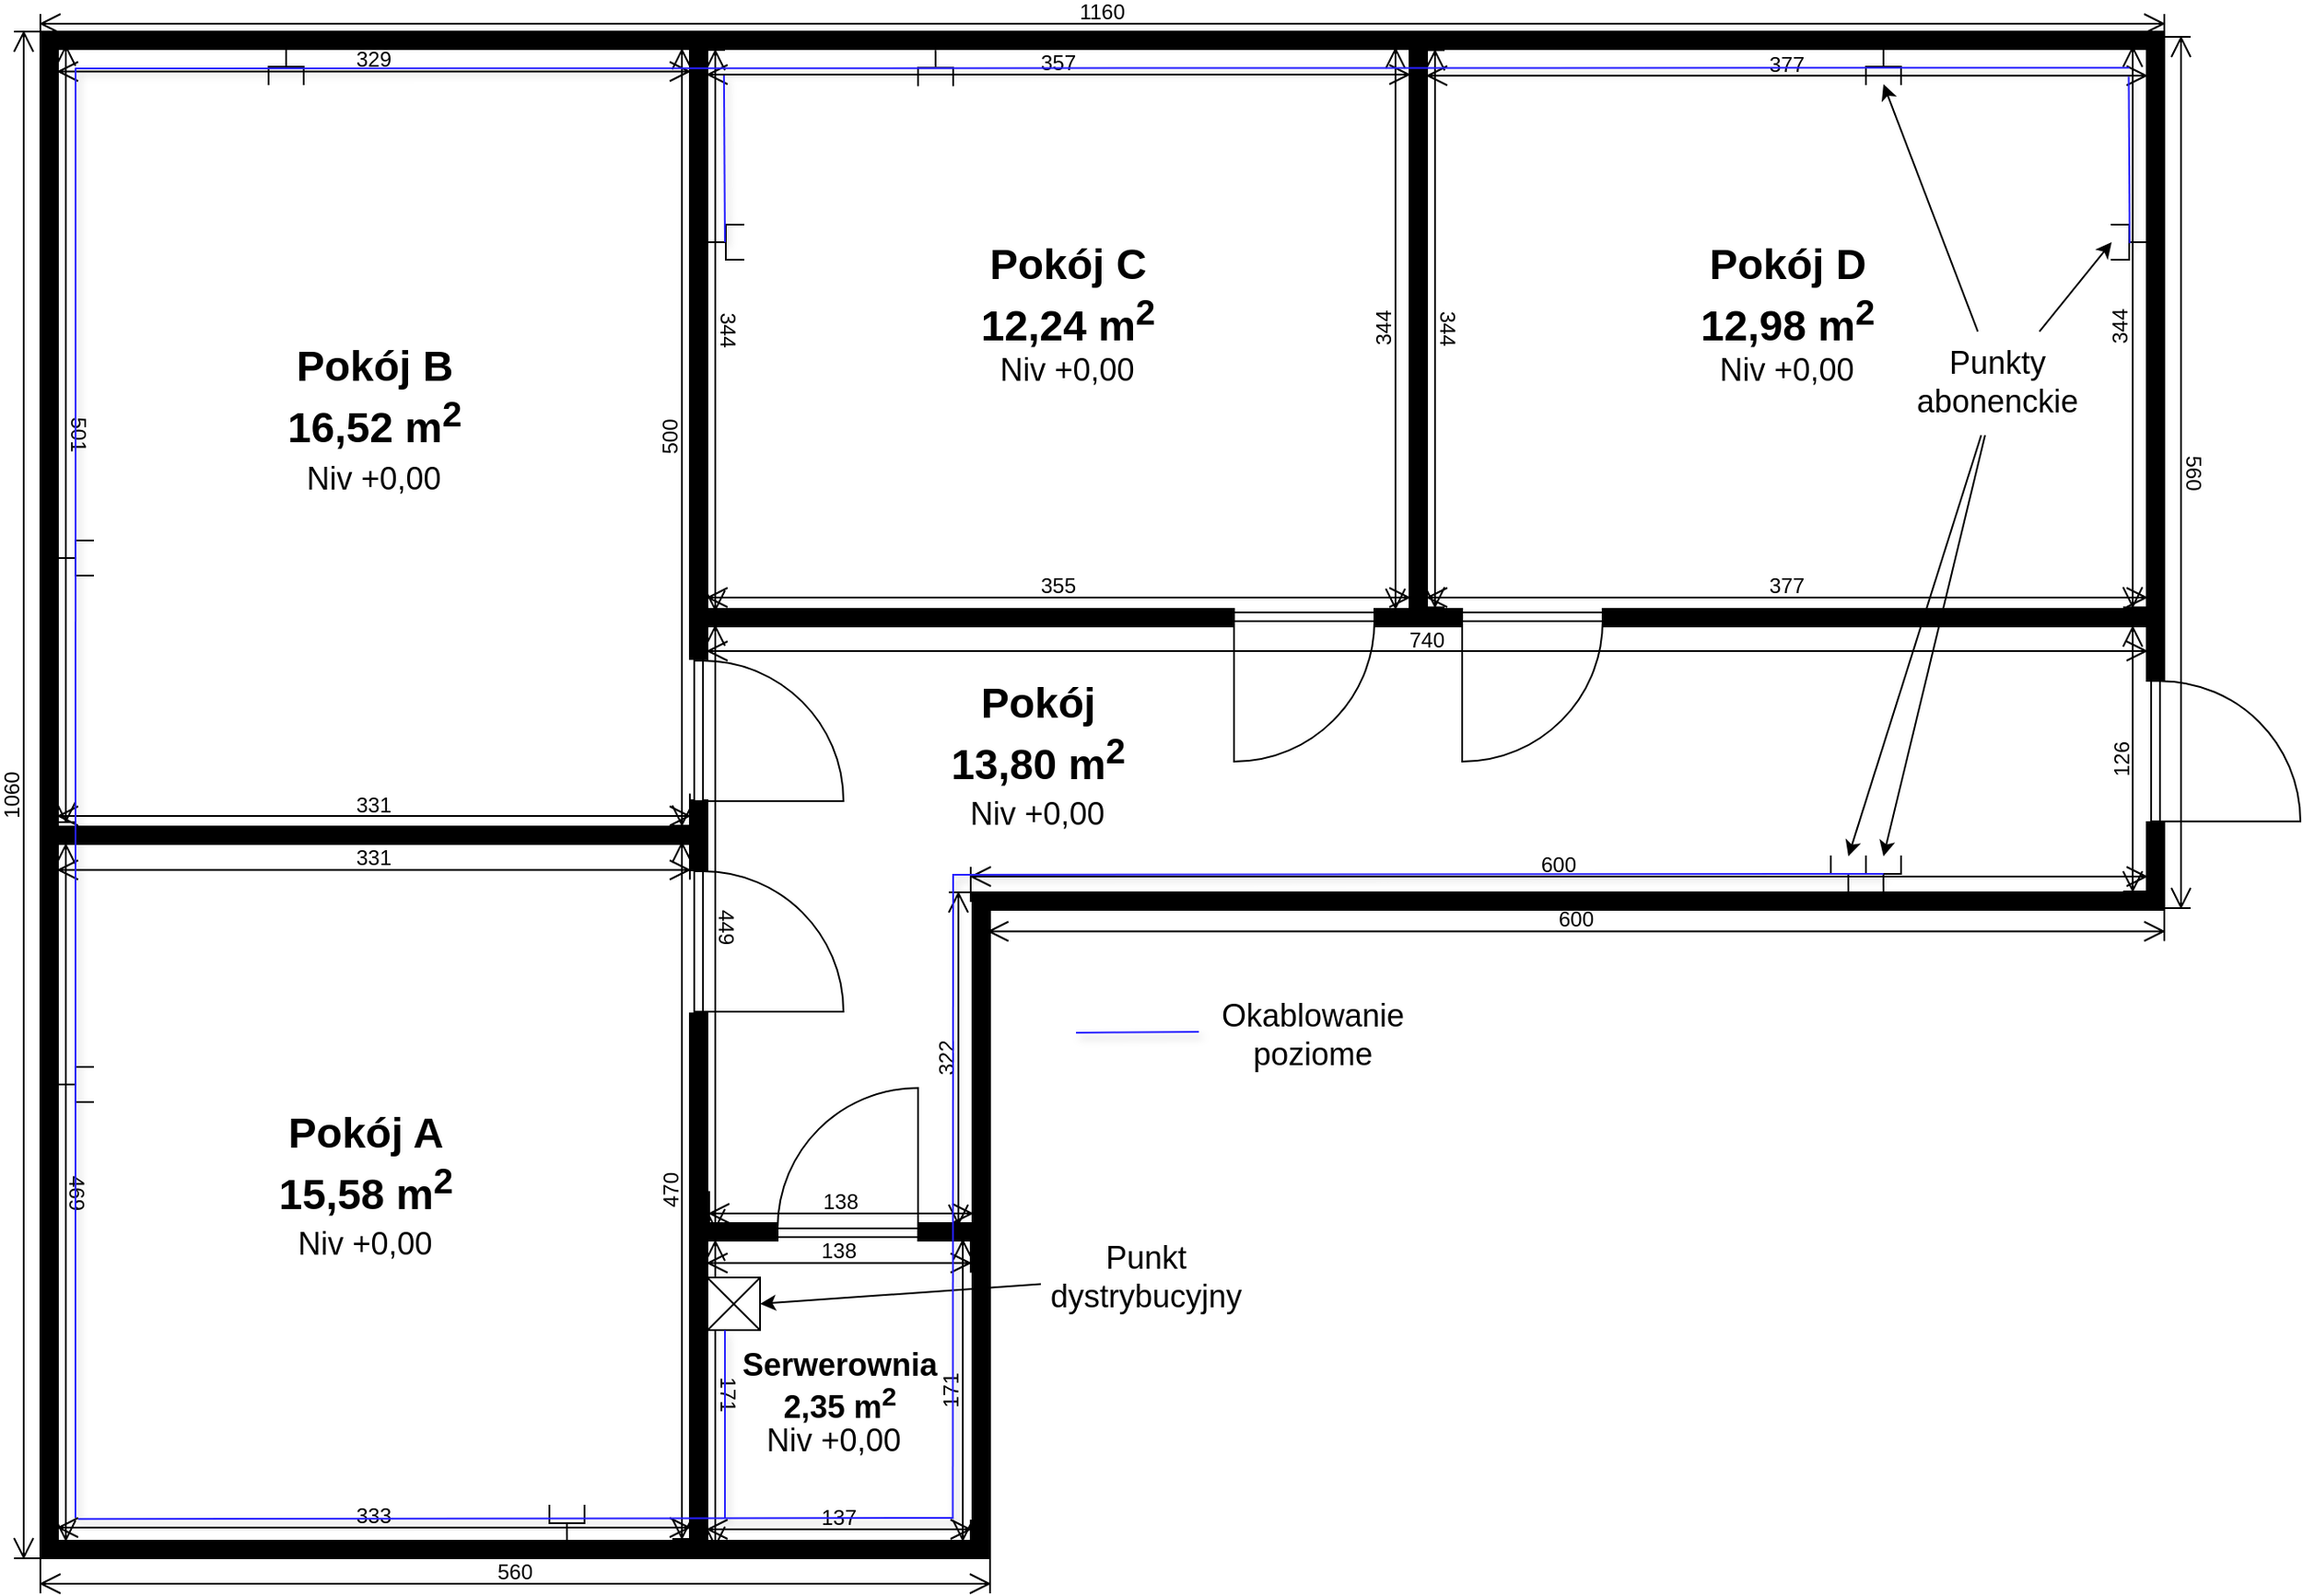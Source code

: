 <mxfile version="26.0.8">
  <diagram name="Page-1" id="38b20595-45e3-9b7f-d5ca-b57f44c5b66d">
    <mxGraphModel dx="4309" dy="1000" grid="1" gridSize="10" guides="1" tooltips="1" connect="1" arrows="1" fold="1" page="1" pageScale="1" pageWidth="1100" pageHeight="850" background="none" math="0" shadow="0">
      <root>
        <mxCell id="0" />
        <mxCell id="1" parent="0" />
        <mxCell id="48ef80bc37b76060-338" value="" style="verticalLabelPosition=bottom;html=1;verticalAlign=top;align=center;strokeWidth=1;shape=mxgraph.floorplan.wall;fillColor=#000000;direction=south;rounded=0;shadow=0;comic=0;fontFamily=Verdana;fontSize=12;" parent="1" vertex="1">
          <mxGeometry x="-1100" y="30" width="10" height="870" as="geometry" />
        </mxCell>
        <mxCell id="JFIgvIJluQDPdhaBH7MP-2" value="" style="verticalLabelPosition=bottom;html=1;verticalAlign=top;align=center;strokeWidth=1;shape=mxgraph.floorplan.wall;fillColor=#000000;direction=south;rounded=0;shadow=0;comic=0;fontFamily=Verdana;fontSize=12;" parent="1" vertex="1">
          <mxGeometry x="-730" y="468" width="10" height="40" as="geometry" />
        </mxCell>
        <mxCell id="JFIgvIJluQDPdhaBH7MP-4" value="" style="verticalLabelPosition=bottom;html=1;verticalAlign=top;align=center;strokeWidth=1;shape=mxgraph.floorplan.wall;fillColor=#000000;rounded=0;shadow=0;comic=0;fontFamily=Verdana;fontSize=12;" parent="1" vertex="1">
          <mxGeometry x="-1100" y="30" width="1210" height="10" as="geometry" />
        </mxCell>
        <mxCell id="JFIgvIJluQDPdhaBH7MP-6" value="" style="verticalLabelPosition=bottom;html=1;verticalAlign=top;align=center;strokeWidth=1;shape=mxgraph.floorplan.wall;fillColor=#000000;direction=south;rounded=0;shadow=0;comic=0;fontFamily=Verdana;fontSize=12;" parent="1" vertex="1">
          <mxGeometry x="-320" y="36.75" width="10" height="323.25" as="geometry" />
        </mxCell>
        <mxCell id="JFIgvIJluQDPdhaBH7MP-7" value="" style="verticalLabelPosition=bottom;html=1;verticalAlign=top;align=center;strokeWidth=1;shape=mxgraph.floorplan.wall;fillColor=#000000;direction=south;rounded=0;shadow=0;comic=0;fontFamily=Verdana;fontSize=12;" parent="1" vertex="1">
          <mxGeometry x="100" y="34.5" width="10" height="365.5" as="geometry" />
        </mxCell>
        <mxCell id="JFIgvIJluQDPdhaBH7MP-8" value="" style="verticalLabelPosition=bottom;html=1;verticalAlign=top;align=center;strokeWidth=1;shape=mxgraph.floorplan.wall;fillColor=#000000;rounded=0;shadow=0;comic=0;fontFamily=Verdana;fontSize=12;" parent="1" vertex="1">
          <mxGeometry x="-720" y="359" width="300" height="10" as="geometry" />
        </mxCell>
        <mxCell id="JFIgvIJluQDPdhaBH7MP-9" value="" style="verticalLabelPosition=bottom;html=1;verticalAlign=top;align=center;strokeWidth=1;shape=mxgraph.floorplan.wall;fillColor=#000000;rounded=0;shadow=0;comic=0;fontFamily=Verdana;fontSize=12;" parent="1" vertex="1">
          <mxGeometry x="-340" y="359" width="50" height="10" as="geometry" />
        </mxCell>
        <mxCell id="JFIgvIJluQDPdhaBH7MP-10" value="" style="verticalLabelPosition=bottom;html=1;verticalAlign=top;align=center;strokeWidth=1;shape=mxgraph.floorplan.wall;fillColor=#000000;rounded=0;shadow=0;comic=0;fontFamily=Verdana;fontSize=12;" parent="1" vertex="1">
          <mxGeometry x="-210" y="359" width="310" height="10" as="geometry" />
        </mxCell>
        <mxCell id="JFIgvIJluQDPdhaBH7MP-11" value="" style="verticalLabelPosition=bottom;html=1;verticalAlign=top;align=center;strokeWidth=1;shape=mxgraph.floorplan.wall;fillColor=#000000;rounded=0;shadow=0;comic=0;fontFamily=Verdana;fontSize=12;" parent="1" vertex="1">
          <mxGeometry x="-1100" y="483" width="370" height="10" as="geometry" />
        </mxCell>
        <mxCell id="JFIgvIJluQDPdhaBH7MP-12" value="" style="verticalLabelPosition=bottom;html=1;verticalAlign=top;align=center;strokeWidth=1;shape=mxgraph.floorplan.wall;fillColor=#000000;direction=south;rounded=0;shadow=0;comic=0;fontFamily=Verdana;fontSize=12;" parent="1" vertex="1">
          <mxGeometry x="-730" y="30" width="10" height="357.57" as="geometry" />
        </mxCell>
        <mxCell id="JFIgvIJluQDPdhaBH7MP-13" value="" style="verticalLabelPosition=bottom;html=1;verticalAlign=top;align=center;strokeWidth=1;shape=mxgraph.floorplan.wall;fillColor=#000000;direction=south;rounded=0;shadow=0;comic=0;fontFamily=Verdana;fontSize=12;" parent="1" vertex="1">
          <mxGeometry x="-730" y="589.5" width="10" height="310.5" as="geometry" />
        </mxCell>
        <mxCell id="JFIgvIJluQDPdhaBH7MP-14" value="" style="verticalLabelPosition=bottom;html=1;verticalAlign=top;align=center;strokeWidth=1;shape=mxgraph.floorplan.wall;fillColor=#000000;rounded=0;shadow=0;comic=0;fontFamily=Verdana;fontSize=12;" parent="1" vertex="1">
          <mxGeometry x="-1095" y="890" width="530" height="10" as="geometry" />
        </mxCell>
        <mxCell id="JFIgvIJluQDPdhaBH7MP-15" value="" style="verticalLabelPosition=bottom;html=1;verticalAlign=top;align=center;strokeWidth=1;shape=mxgraph.floorplan.wall;fillColor=#000000;direction=south;rounded=0;shadow=0;comic=0;fontFamily=Verdana;fontSize=12;" parent="1" vertex="1">
          <mxGeometry x="100" y="480.5" width="10" height="40" as="geometry" />
        </mxCell>
        <mxCell id="JFIgvIJluQDPdhaBH7MP-16" value="" style="verticalLabelPosition=bottom;html=1;verticalAlign=top;align=center;strokeWidth=1;shape=mxgraph.floorplan.wall;fillColor=#000000;rounded=0;shadow=0;comic=0;fontFamily=Verdana;fontSize=12;" parent="1" vertex="1">
          <mxGeometry x="-560" y="520.5" width="670" height="10" as="geometry" />
        </mxCell>
        <mxCell id="JFIgvIJluQDPdhaBH7MP-17" value="" style="verticalLabelPosition=bottom;html=1;verticalAlign=top;align=center;strokeWidth=1;shape=mxgraph.floorplan.wall;fillColor=#000000;direction=south;rounded=0;shadow=0;comic=0;fontFamily=Verdana;fontSize=12;" parent="1" vertex="1">
          <mxGeometry x="-569" y="520.5" width="10" height="379.5" as="geometry" />
        </mxCell>
        <mxCell id="JFIgvIJluQDPdhaBH7MP-18" value="" style="verticalLabelPosition=bottom;html=1;verticalAlign=top;align=center;shape=mxgraph.floorplan.doorLeft;aspect=fixed;" parent="1" vertex="1">
          <mxGeometry x="-420" y="361" width="80" height="85" as="geometry" />
        </mxCell>
        <mxCell id="JFIgvIJluQDPdhaBH7MP-19" value="" style="verticalLabelPosition=bottom;html=1;verticalAlign=top;align=center;shape=mxgraph.floorplan.doorLeft;aspect=fixed;rotation=-90;" parent="1" vertex="1">
          <mxGeometry x="105" y="397.57" width="80" height="85" as="geometry" />
        </mxCell>
        <mxCell id="JFIgvIJluQDPdhaBH7MP-20" value="" style="verticalLabelPosition=bottom;html=1;verticalAlign=top;align=center;shape=mxgraph.floorplan.doorLeft;aspect=fixed;" parent="1" vertex="1">
          <mxGeometry x="-290" y="361" width="80" height="85" as="geometry" />
        </mxCell>
        <mxCell id="JFIgvIJluQDPdhaBH7MP-21" value="" style="verticalLabelPosition=bottom;html=1;verticalAlign=top;align=center;shape=mxgraph.floorplan.doorLeft;aspect=fixed;rotation=-90;" parent="1" vertex="1">
          <mxGeometry x="-725" y="386" width="80" height="85" as="geometry" />
        </mxCell>
        <mxCell id="JFIgvIJluQDPdhaBH7MP-22" value="" style="verticalLabelPosition=bottom;html=1;verticalAlign=top;align=center;shape=mxgraph.floorplan.doorLeft;aspect=fixed;rotation=-90;" parent="1" vertex="1">
          <mxGeometry x="-725" y="506" width="80" height="85" as="geometry" />
        </mxCell>
        <mxCell id="JFIgvIJluQDPdhaBH7MP-23" value="" style="verticalLabelPosition=bottom;html=1;verticalAlign=top;align=center;shape=mxgraph.floorplan.wall;fillColor=strokeColor;" parent="1" vertex="1">
          <mxGeometry x="-725" y="709" width="45" height="10" as="geometry" />
        </mxCell>
        <mxCell id="JFIgvIJluQDPdhaBH7MP-24" value="" style="verticalLabelPosition=bottom;html=1;verticalAlign=top;align=center;shape=mxgraph.floorplan.wall;fillColor=strokeColor;" parent="1" vertex="1">
          <mxGeometry x="-600" y="709" width="40" height="10" as="geometry" />
        </mxCell>
        <mxCell id="JFIgvIJluQDPdhaBH7MP-25" value="" style="verticalLabelPosition=bottom;html=1;verticalAlign=top;align=center;shape=mxgraph.floorplan.doorLeft;aspect=fixed;rotation=-180;" parent="1" vertex="1">
          <mxGeometry x="-680" y="632" width="80" height="85" as="geometry" />
        </mxCell>
        <mxCell id="JFIgvIJluQDPdhaBH7MP-28" value="500" style="shape=dimension;direction=south;whiteSpace=wrap;html=1;align=center;points=[];verticalAlign=top;labelBackgroundColor=none;horizontal=0;spacingTop=-15;" parent="1" vertex="1">
          <mxGeometry x="-740" y="40" width="10" height="442.5" as="geometry" />
        </mxCell>
        <mxCell id="JFIgvIJluQDPdhaBH7MP-29" value="470" style="shape=dimension;direction=south;whiteSpace=wrap;html=1;align=center;points=[];verticalAlign=top;labelBackgroundColor=none;horizontal=0;spacingTop=-15;" parent="1" vertex="1">
          <mxGeometry x="-740" y="492" width="10" height="397" as="geometry" />
        </mxCell>
        <mxCell id="JFIgvIJluQDPdhaBH7MP-33" value="171" style="shape=dimension;direction=north;whiteSpace=wrap;html=1;align=center;points=[];verticalAlign=bottom;labelBackgroundColor=none;horizontal=0;spacingBottom=3;" parent="1" vertex="1">
          <mxGeometry x="-594" y="718.5" width="25" height="171.5" as="geometry" />
        </mxCell>
        <mxCell id="JFIgvIJluQDPdhaBH7MP-36" value="344" style="shape=dimension;direction=south;whiteSpace=wrap;html=1;align=center;points=[];verticalAlign=top;labelBackgroundColor=none;horizontal=0;spacingTop=-15;" parent="1" vertex="1">
          <mxGeometry x="86.5" y="38.62" width="23.5" height="319.5" as="geometry" />
        </mxCell>
        <mxCell id="JFIgvIJluQDPdhaBH7MP-38" value="126" style="shape=dimension;direction=south;whiteSpace=wrap;html=1;align=center;points=[];verticalAlign=top;labelBackgroundColor=none;horizontal=0;spacingTop=-15;" parent="1" vertex="1">
          <mxGeometry x="86.5" y="369" width="13.5" height="151" as="geometry" />
        </mxCell>
        <mxCell id="JFIgvIJluQDPdhaBH7MP-39" value="322" style="shape=dimension;direction=south;whiteSpace=wrap;html=1;align=center;points=[];verticalAlign=top;labelBackgroundColor=none;horizontal=0;spacingTop=-15;" parent="1" vertex="1">
          <mxGeometry x="-582.5" y="520.5" width="22.5" height="189.5" as="geometry" />
        </mxCell>
        <mxCell id="JFIgvIJluQDPdhaBH7MP-40" value="501" style="shape=dimension;direction=south;whiteSpace=wrap;html=1;align=center;points=[];verticalAlign=top;labelBackgroundColor=none;horizontal=0;spacingTop=-15;rotation=-180;" parent="1" vertex="1">
          <mxGeometry x="-1090" y="38" width="10" height="442.5" as="geometry" />
        </mxCell>
        <mxCell id="JFIgvIJluQDPdhaBH7MP-41" value="469" style="shape=dimension;direction=south;whiteSpace=wrap;html=1;align=center;points=[];verticalAlign=top;labelBackgroundColor=none;horizontal=0;spacingTop=-15;rotation=-180;" parent="1" vertex="1">
          <mxGeometry x="-1090" y="493" width="10" height="397" as="geometry" />
        </mxCell>
        <mxCell id="JFIgvIJluQDPdhaBH7MP-42" value="344" style="shape=dimension;direction=south;whiteSpace=wrap;html=1;align=center;points=[];verticalAlign=top;labelBackgroundColor=none;horizontal=0;spacingTop=-15;" parent="1" vertex="1">
          <mxGeometry x="-333.5" y="39.5" width="23.5" height="319.5" as="geometry" />
        </mxCell>
        <mxCell id="JFIgvIJluQDPdhaBH7MP-44" value="344" style="shape=dimension;direction=south;whiteSpace=wrap;html=1;align=center;points=[];verticalAlign=top;labelBackgroundColor=none;horizontal=0;spacingTop=-15;rotation=180;" parent="1" vertex="1">
          <mxGeometry x="-720" y="40.5" width="10" height="319.5" as="geometry" />
        </mxCell>
        <mxCell id="JFIgvIJluQDPdhaBH7MP-45" value="171" style="shape=dimension;direction=south;whiteSpace=wrap;html=1;align=center;points=[];verticalAlign=top;labelBackgroundColor=none;horizontal=0;spacingTop=-15;rotation=180;" parent="1" vertex="1">
          <mxGeometry x="-720" y="719" width="10" height="174.5" as="geometry" />
        </mxCell>
        <mxCell id="JFIgvIJluQDPdhaBH7MP-46" value="449" style="shape=dimension;direction=south;whiteSpace=wrap;html=1;align=center;points=[];verticalAlign=top;labelBackgroundColor=none;horizontal=0;spacingTop=-15;rotation=180;" parent="1" vertex="1">
          <mxGeometry x="-720" y="368.5" width="10" height="344" as="geometry" />
        </mxCell>
        <mxCell id="JFIgvIJluQDPdhaBH7MP-47" value="344" style="shape=dimension;direction=south;whiteSpace=wrap;html=1;align=center;points=[];verticalAlign=top;labelBackgroundColor=none;horizontal=0;spacingTop=-15;rotation=180;" parent="1" vertex="1">
          <mxGeometry x="-310" y="40.62" width="10" height="317.5" as="geometry" />
        </mxCell>
        <mxCell id="JFIgvIJluQDPdhaBH7MP-48" value="560" style="shape=dimension;direction=south;whiteSpace=wrap;html=1;align=center;points=[];verticalAlign=top;labelBackgroundColor=none;horizontal=0;spacingTop=-15;rotation=180;" parent="1" vertex="1">
          <mxGeometry x="105" y="33" width="20" height="496.5" as="geometry" />
        </mxCell>
        <mxCell id="JFIgvIJluQDPdhaBH7MP-50" value="600" style="shape=dimension;whiteSpace=wrap;html=1;align=center;points=[];verticalAlign=bottom;spacingBottom=3;labelBackgroundColor=none;" parent="1" vertex="1">
          <mxGeometry x="-560" y="530" width="670" height="18.25" as="geometry" />
        </mxCell>
        <mxCell id="JFIgvIJluQDPdhaBH7MP-51" value="138" style="shape=dimension;whiteSpace=wrap;html=1;align=center;points=[];verticalAlign=bottom;spacingBottom=3;labelBackgroundColor=none;" parent="1" vertex="1">
          <mxGeometry x="-720" y="719" width="150" height="18.25" as="geometry" />
        </mxCell>
        <mxCell id="JFIgvIJluQDPdhaBH7MP-52" value="560" style="shape=dimension;whiteSpace=wrap;html=1;align=center;points=[];verticalAlign=bottom;spacingBottom=3;labelBackgroundColor=none;" parent="1" vertex="1">
          <mxGeometry x="-1100" y="898.75" width="541" height="21.25" as="geometry" />
        </mxCell>
        <mxCell id="JFIgvIJluQDPdhaBH7MP-54" value="333" style="shape=dimension;direction=west;whiteSpace=wrap;html=1;align=center;points=[];verticalAlign=top;spacingTop=-15;labelBackgroundColor=none;" parent="1" vertex="1">
          <mxGeometry x="-1090" y="877" width="360" height="13" as="geometry" />
        </mxCell>
        <mxCell id="JFIgvIJluQDPdhaBH7MP-55" value="331" style="shape=dimension;whiteSpace=wrap;html=1;align=center;points=[];verticalAlign=bottom;spacingBottom=3;labelBackgroundColor=none;" parent="1" vertex="1">
          <mxGeometry x="-1090" y="464.25" width="360" height="18.25" as="geometry" />
        </mxCell>
        <mxCell id="JFIgvIJluQDPdhaBH7MP-56" value="329" style="shape=dimension;whiteSpace=wrap;html=1;align=center;points=[];verticalAlign=bottom;spacingBottom=3;labelBackgroundColor=none;" parent="1" vertex="1">
          <mxGeometry x="-1090" y="40" width="360" height="18.25" as="geometry" />
        </mxCell>
        <mxCell id="JFIgvIJluQDPdhaBH7MP-58" value="1160" style="shape=dimension;direction=west;whiteSpace=wrap;html=1;align=center;points=[];verticalAlign=top;spacingTop=-15;labelBackgroundColor=none;" parent="1" vertex="1">
          <mxGeometry x="-1100" y="20" width="1210" height="20" as="geometry" />
        </mxCell>
        <mxCell id="JFIgvIJluQDPdhaBH7MP-59" value="355" style="shape=dimension;direction=west;whiteSpace=wrap;html=1;align=center;points=[];verticalAlign=top;spacingTop=-15;labelBackgroundColor=none;" parent="1" vertex="1">
          <mxGeometry x="-720" y="347" width="400" height="20" as="geometry" />
        </mxCell>
        <mxCell id="JFIgvIJluQDPdhaBH7MP-60" value="377" style="shape=dimension;direction=west;whiteSpace=wrap;html=1;align=center;points=[];verticalAlign=top;spacingTop=-15;labelBackgroundColor=none;" parent="1" vertex="1">
          <mxGeometry x="-310" y="347" width="410" height="20" as="geometry" />
        </mxCell>
        <mxCell id="JFIgvIJluQDPdhaBH7MP-61" value="357" style="shape=dimension;whiteSpace=wrap;html=1;align=center;points=[];verticalAlign=bottom;spacingBottom=3;labelBackgroundColor=none;" parent="1" vertex="1">
          <mxGeometry x="-720" y="40" width="400" height="20" as="geometry" />
        </mxCell>
        <mxCell id="JFIgvIJluQDPdhaBH7MP-62" value="377" style="shape=dimension;whiteSpace=wrap;html=1;align=center;points=[];verticalAlign=bottom;spacingBottom=3;labelBackgroundColor=none;" parent="1" vertex="1">
          <mxGeometry x="-310" y="40.62" width="410" height="20" as="geometry" />
        </mxCell>
        <mxCell id="JFIgvIJluQDPdhaBH7MP-63" value="740" style="shape=dimension;whiteSpace=wrap;html=1;align=center;points=[];verticalAlign=bottom;spacingBottom=3;labelBackgroundColor=none;" parent="1" vertex="1">
          <mxGeometry x="-720" y="368.5" width="820" height="20" as="geometry" />
        </mxCell>
        <mxCell id="JFIgvIJluQDPdhaBH7MP-64" value="600" style="shape=dimension;direction=west;whiteSpace=wrap;html=1;align=center;points=[];verticalAlign=top;spacingTop=-15;labelBackgroundColor=none;" parent="1" vertex="1">
          <mxGeometry x="-570" y="506" width="670" height="20" as="geometry" />
        </mxCell>
        <mxCell id="JFIgvIJluQDPdhaBH7MP-65" value="138" style="shape=dimension;whiteSpace=wrap;html=1;align=center;points=[];verticalAlign=bottom;spacingBottom=3;labelBackgroundColor=none;" parent="1" vertex="1">
          <mxGeometry x="-719" y="690.75" width="150" height="18.25" as="geometry" />
        </mxCell>
        <mxCell id="JFIgvIJluQDPdhaBH7MP-66" value="331" style="shape=dimension;whiteSpace=wrap;html=1;align=center;points=[];verticalAlign=bottom;spacingBottom=3;labelBackgroundColor=none;" parent="1" vertex="1">
          <mxGeometry x="-1090" y="495" width="360" height="18.25" as="geometry" />
        </mxCell>
        <mxCell id="JFIgvIJluQDPdhaBH7MP-69" value="1060" style="shape=dimension;direction=south;whiteSpace=wrap;html=1;align=center;points=[];verticalAlign=top;labelBackgroundColor=none;horizontal=0;spacingTop=-15;" parent="1" vertex="1">
          <mxGeometry x="-1115" y="30" width="20" height="870" as="geometry" />
        </mxCell>
        <mxCell id="JFIgvIJluQDPdhaBH7MP-73" value="137" style="shape=dimension;direction=west;whiteSpace=wrap;html=1;align=center;points=[];verticalAlign=top;spacingTop=-15;labelBackgroundColor=none;" parent="1" vertex="1">
          <mxGeometry x="-720" y="878" width="150" height="14" as="geometry" />
        </mxCell>
        <mxCell id="JFIgvIJluQDPdhaBH7MP-75" value="Pokój B&lt;br&gt;16,52 m&lt;sup&gt;2&lt;/sup&gt;" style="text;strokeColor=none;fillColor=none;html=1;fontSize=24;fontStyle=1;verticalAlign=middle;align=center;" parent="1" vertex="1">
          <mxGeometry x="-960" y="218" width="100" height="40" as="geometry" />
        </mxCell>
        <mxCell id="JFIgvIJluQDPdhaBH7MP-76" value="Pokój C&lt;br&gt;12,24 m&lt;sup&gt;2&lt;/sup&gt;" style="text;strokeColor=none;fillColor=none;html=1;fontSize=24;fontStyle=1;verticalAlign=middle;align=center;" parent="1" vertex="1">
          <mxGeometry x="-565" y="160" width="100" height="40" as="geometry" />
        </mxCell>
        <mxCell id="JFIgvIJluQDPdhaBH7MP-77" value="Pokój D&lt;br&gt;12,98 m&lt;sup&gt;2&lt;/sup&gt;" style="text;strokeColor=none;fillColor=none;html=1;fontSize=24;fontStyle=1;verticalAlign=middle;align=center;" parent="1" vertex="1">
          <mxGeometry x="-155" y="160" width="100" height="40" as="geometry" />
        </mxCell>
        <mxCell id="JFIgvIJluQDPdhaBH7MP-78" value="Pokój A&lt;br&gt;15,58 m&lt;sup&gt;2&lt;/sup&gt;" style="text;strokeColor=none;fillColor=none;html=1;fontSize=24;fontStyle=1;verticalAlign=middle;align=center;" parent="1" vertex="1">
          <mxGeometry x="-965" y="654.5" width="100" height="40" as="geometry" />
        </mxCell>
        <mxCell id="JFIgvIJluQDPdhaBH7MP-79" value="Pokój&lt;br&gt;13,80 m&lt;sup&gt;2&lt;/sup&gt;" style="text;strokeColor=none;fillColor=none;html=1;fontSize=24;fontStyle=1;verticalAlign=middle;align=center;" parent="1" vertex="1">
          <mxGeometry x="-582.5" y="410" width="100" height="40" as="geometry" />
        </mxCell>
        <mxCell id="JFIgvIJluQDPdhaBH7MP-80" value="&lt;font style=&quot;font-size: 18px;&quot;&gt;Serwerownia&lt;br&gt;&lt;br&gt;&lt;/font&gt;" style="text;strokeColor=none;fillColor=none;html=1;fontSize=24;fontStyle=1;verticalAlign=middle;align=center;" parent="1" vertex="1">
          <mxGeometry x="-680" y="790.75" width="70" height="23" as="geometry" />
        </mxCell>
        <UserObject label="&lt;font style=&quot;font-size: 18px;&quot;&gt;Niv +0,00&lt;br&gt;&lt;/font&gt;" placeholders="1" name="Variable" id="JFIgvIJluQDPdhaBH7MP-81">
          <mxCell style="text;html=1;strokeColor=none;fillColor=none;align=center;verticalAlign=middle;whiteSpace=wrap;overflow=hidden;" parent="1" vertex="1">
            <mxGeometry x="-950" y="271.57" width="80" height="23.87" as="geometry" />
          </mxCell>
        </UserObject>
        <UserObject label="&lt;font style=&quot;font-size: 18px;&quot;&gt;Niv +0,00&lt;br&gt;&lt;/font&gt;" placeholders="1" name="Variable" id="JFIgvIJluQDPdhaBH7MP-82">
          <mxCell style="text;html=1;strokeColor=none;fillColor=none;align=center;verticalAlign=middle;whiteSpace=wrap;overflow=hidden;" parent="1" vertex="1">
            <mxGeometry x="-555" y="210" width="80" height="23.87" as="geometry" />
          </mxCell>
        </UserObject>
        <UserObject label="&lt;font style=&quot;font-size: 18px;&quot;&gt;Niv +0,00&lt;br&gt;&lt;/font&gt;" placeholders="1" name="Variable" id="JFIgvIJluQDPdhaBH7MP-83">
          <mxCell style="text;html=1;strokeColor=none;fillColor=none;align=center;verticalAlign=middle;whiteSpace=wrap;overflow=hidden;" parent="1" vertex="1">
            <mxGeometry x="-145" y="210" width="80" height="23.87" as="geometry" />
          </mxCell>
        </UserObject>
        <UserObject label="&lt;font style=&quot;font-size: 18px;&quot;&gt;Niv +0,00&lt;br&gt;&lt;/font&gt;" placeholders="1" name="Variable" id="JFIgvIJluQDPdhaBH7MP-86">
          <mxCell style="text;html=1;strokeColor=none;fillColor=none;align=center;verticalAlign=middle;whiteSpace=wrap;overflow=hidden;" parent="1" vertex="1">
            <mxGeometry x="-955" y="708.13" width="80" height="23.87" as="geometry" />
          </mxCell>
        </UserObject>
        <UserObject label="&lt;font style=&quot;font-size: 18px;&quot;&gt;Niv +0,00&lt;br&gt;&lt;/font&gt;" placeholders="1" name="Variable" id="JFIgvIJluQDPdhaBH7MP-87">
          <mxCell style="text;html=1;strokeColor=none;fillColor=none;align=center;verticalAlign=middle;whiteSpace=wrap;overflow=hidden;" parent="1" vertex="1">
            <mxGeometry x="-572.5" y="463.07" width="80" height="23.87" as="geometry" />
          </mxCell>
        </UserObject>
        <UserObject label="&lt;font style=&quot;font-size: 18px;&quot;&gt;Niv +0,00&lt;br&gt;&lt;/font&gt;" placeholders="1" name="Variable" id="JFIgvIJluQDPdhaBH7MP-88">
          <mxCell style="text;html=1;strokeColor=none;fillColor=none;align=center;verticalAlign=middle;whiteSpace=wrap;overflow=hidden;" parent="1" vertex="1">
            <mxGeometry x="-688" y="820.13" width="80" height="23.87" as="geometry" />
          </mxCell>
        </UserObject>
        <mxCell id="rUj6Htv39DdLcQ7tU1QD-7" value="" style="group" parent="1" vertex="1" connectable="0">
          <mxGeometry x="-60" y="500" width="20" height="20" as="geometry" />
        </mxCell>
        <mxCell id="rUj6Htv39DdLcQ7tU1QD-19" value="" style="group" parent="rUj6Htv39DdLcQ7tU1QD-7" vertex="1" connectable="0">
          <mxGeometry width="20" height="20" as="geometry" />
        </mxCell>
        <mxCell id="rUj6Htv39DdLcQ7tU1QD-1" value="" style="shape=partialRectangle;whiteSpace=wrap;html=1;bottom=1;right=1;left=1;top=0;fillColor=none;routingCenterX=-0.5;" parent="rUj6Htv39DdLcQ7tU1QD-19" vertex="1">
          <mxGeometry width="20" height="10" as="geometry" />
        </mxCell>
        <mxCell id="rUj6Htv39DdLcQ7tU1QD-6" value="" style="endArrow=none;html=1;rounded=0;" parent="rUj6Htv39DdLcQ7tU1QD-19" edge="1">
          <mxGeometry width="50" height="50" relative="1" as="geometry">
            <mxPoint x="10" y="20" as="sourcePoint" />
            <mxPoint x="9.96" y="10.5" as="targetPoint" />
          </mxGeometry>
        </mxCell>
        <mxCell id="rUj6Htv39DdLcQ7tU1QD-14" value="" style="group" parent="1" vertex="1" connectable="0">
          <mxGeometry x="-80" y="500" width="20" height="20" as="geometry" />
        </mxCell>
        <mxCell id="rUj6Htv39DdLcQ7tU1QD-15" value="" style="shape=partialRectangle;whiteSpace=wrap;html=1;bottom=1;right=1;left=1;top=0;fillColor=none;routingCenterX=-0.5;" parent="rUj6Htv39DdLcQ7tU1QD-14" vertex="1">
          <mxGeometry width="20" height="10" as="geometry" />
        </mxCell>
        <mxCell id="rUj6Htv39DdLcQ7tU1QD-16" value="" style="endArrow=none;html=1;rounded=0;" parent="rUj6Htv39DdLcQ7tU1QD-14" edge="1">
          <mxGeometry width="50" height="50" relative="1" as="geometry">
            <mxPoint x="10" y="20" as="sourcePoint" />
            <mxPoint x="9.96" y="10.5" as="targetPoint" />
          </mxGeometry>
        </mxCell>
        <mxCell id="rUj6Htv39DdLcQ7tU1QD-20" value="" style="group;rotation=-90;" parent="1" vertex="1" connectable="0">
          <mxGeometry x="80" y="140" width="20" height="20" as="geometry" />
        </mxCell>
        <mxCell id="rUj6Htv39DdLcQ7tU1QD-21" value="" style="shape=partialRectangle;whiteSpace=wrap;html=1;bottom=1;right=1;left=1;top=0;fillColor=none;routingCenterX=-0.5;rotation=-90;" parent="rUj6Htv39DdLcQ7tU1QD-20" vertex="1">
          <mxGeometry x="-5" y="5" width="20" height="10" as="geometry" />
        </mxCell>
        <mxCell id="rUj6Htv39DdLcQ7tU1QD-22" value="" style="endArrow=none;html=1;rounded=0;" parent="rUj6Htv39DdLcQ7tU1QD-20" edge="1">
          <mxGeometry width="50" height="50" relative="1" as="geometry">
            <mxPoint x="20" y="10" as="sourcePoint" />
            <mxPoint x="10" y="10" as="targetPoint" />
          </mxGeometry>
        </mxCell>
        <mxCell id="rUj6Htv39DdLcQ7tU1QD-23" value="" style="group;rotation=-180;" parent="1" vertex="1" connectable="0">
          <mxGeometry x="-60" y="40" width="20" height="20" as="geometry" />
        </mxCell>
        <mxCell id="rUj6Htv39DdLcQ7tU1QD-24" value="" style="shape=partialRectangle;whiteSpace=wrap;html=1;bottom=1;right=1;left=1;top=0;fillColor=none;routingCenterX=-0.5;rotation=-180;" parent="rUj6Htv39DdLcQ7tU1QD-23" vertex="1">
          <mxGeometry y="10" width="20" height="10" as="geometry" />
        </mxCell>
        <mxCell id="rUj6Htv39DdLcQ7tU1QD-25" value="" style="endArrow=none;html=1;rounded=0;" parent="rUj6Htv39DdLcQ7tU1QD-23" edge="1">
          <mxGeometry width="50" height="50" relative="1" as="geometry">
            <mxPoint x="10" as="sourcePoint" />
            <mxPoint x="10" y="10" as="targetPoint" />
          </mxGeometry>
        </mxCell>
        <mxCell id="rUj6Htv39DdLcQ7tU1QD-32" value="" style="group;rotation=91;" parent="1" vertex="1" connectable="0">
          <mxGeometry x="-1090" y="320" width="25" height="20" as="geometry" />
        </mxCell>
        <mxCell id="rUj6Htv39DdLcQ7tU1QD-34" value="" style="endArrow=none;html=1;rounded=0;" parent="rUj6Htv39DdLcQ7tU1QD-32" edge="1">
          <mxGeometry width="50" height="50" relative="1" as="geometry">
            <mxPoint y="10" as="sourcePoint" />
            <mxPoint x="10" y="10" as="targetPoint" />
          </mxGeometry>
        </mxCell>
        <mxCell id="rUj6Htv39DdLcQ7tU1QD-33" value="" style="shape=partialRectangle;whiteSpace=wrap;html=1;bottom=1;right=1;left=1;top=0;fillColor=none;routingCenterX=-0.5;rotation=90;" parent="rUj6Htv39DdLcQ7tU1QD-32" vertex="1">
          <mxGeometry x="5" y="5" width="20" height="10" as="geometry" />
        </mxCell>
        <mxCell id="rUj6Htv39DdLcQ7tU1QD-35" value="" style="group;rotation=-180;" parent="1" vertex="1" connectable="0">
          <mxGeometry x="-970" y="40" width="20" height="20" as="geometry" />
        </mxCell>
        <mxCell id="rUj6Htv39DdLcQ7tU1QD-36" value="" style="shape=partialRectangle;whiteSpace=wrap;html=1;bottom=1;right=1;left=1;top=0;fillColor=none;routingCenterX=-0.5;rotation=-180;" parent="rUj6Htv39DdLcQ7tU1QD-35" vertex="1">
          <mxGeometry y="10" width="20" height="10" as="geometry" />
        </mxCell>
        <mxCell id="rUj6Htv39DdLcQ7tU1QD-37" value="" style="endArrow=none;html=1;rounded=0;" parent="rUj6Htv39DdLcQ7tU1QD-35" edge="1">
          <mxGeometry width="50" height="50" relative="1" as="geometry">
            <mxPoint x="10" as="sourcePoint" />
            <mxPoint x="10" y="10" as="targetPoint" />
          </mxGeometry>
        </mxCell>
        <mxCell id="rUj6Htv39DdLcQ7tU1QD-38" value="" style="group" parent="1" vertex="1" connectable="0">
          <mxGeometry x="-810" y="870" width="20" height="20" as="geometry" />
        </mxCell>
        <mxCell id="rUj6Htv39DdLcQ7tU1QD-39" value="" style="shape=partialRectangle;whiteSpace=wrap;html=1;bottom=1;right=1;left=1;top=0;fillColor=none;routingCenterX=-0.5;" parent="rUj6Htv39DdLcQ7tU1QD-38" vertex="1">
          <mxGeometry width="20" height="10" as="geometry" />
        </mxCell>
        <mxCell id="rUj6Htv39DdLcQ7tU1QD-40" value="" style="endArrow=none;html=1;rounded=0;" parent="rUj6Htv39DdLcQ7tU1QD-38" edge="1">
          <mxGeometry width="50" height="50" relative="1" as="geometry">
            <mxPoint x="10" y="20" as="sourcePoint" />
            <mxPoint x="9.96" y="10.5" as="targetPoint" />
          </mxGeometry>
        </mxCell>
        <mxCell id="rUj6Htv39DdLcQ7tU1QD-41" value="" style="group;rotation=90;" parent="1" vertex="1" connectable="0">
          <mxGeometry x="-1090" y="620" width="20" height="20" as="geometry" />
        </mxCell>
        <mxCell id="rUj6Htv39DdLcQ7tU1QD-42" value="" style="shape=partialRectangle;whiteSpace=wrap;html=1;bottom=1;right=1;left=1;top=0;fillColor=none;routingCenterX=-0.5;rotation=90;" parent="rUj6Htv39DdLcQ7tU1QD-41" vertex="1">
          <mxGeometry x="5" y="5" width="20" height="10" as="geometry" />
        </mxCell>
        <mxCell id="rUj6Htv39DdLcQ7tU1QD-43" value="" style="endArrow=none;html=1;rounded=0;" parent="rUj6Htv39DdLcQ7tU1QD-41" edge="1">
          <mxGeometry width="50" height="50" relative="1" as="geometry">
            <mxPoint y="10" as="sourcePoint" />
            <mxPoint x="10" y="10" as="targetPoint" />
          </mxGeometry>
        </mxCell>
        <mxCell id="rUj6Htv39DdLcQ7tU1QD-30" value="" style="shape=partialRectangle;whiteSpace=wrap;html=1;bottom=1;right=1;left=1;top=0;fillColor=none;routingCenterX=-0.5;rotation=90;" parent="1" vertex="1">
          <mxGeometry x="-714.5" y="145" width="20" height="10" as="geometry" />
        </mxCell>
        <mxCell id="rUj6Htv39DdLcQ7tU1QD-31" value="" style="endArrow=none;html=1;rounded=0;" parent="1" edge="1">
          <mxGeometry width="50" height="50" relative="1" as="geometry">
            <mxPoint x="-720" y="150" as="sourcePoint" />
            <mxPoint x="-710" y="150" as="targetPoint" />
          </mxGeometry>
        </mxCell>
        <mxCell id="rUj6Htv39DdLcQ7tU1QD-27" value="" style="shape=partialRectangle;whiteSpace=wrap;html=1;bottom=1;right=1;left=1;top=0;fillColor=none;routingCenterX=-0.5;rotation=-180;" parent="1" vertex="1">
          <mxGeometry x="-600" y="50.62" width="20" height="10" as="geometry" />
        </mxCell>
        <mxCell id="rUj6Htv39DdLcQ7tU1QD-28" value="" style="endArrow=none;html=1;rounded=0;" parent="1" edge="1">
          <mxGeometry width="50" height="50" relative="1" as="geometry">
            <mxPoint x="-590.01" y="50.12" as="sourcePoint" />
            <mxPoint x="-590.05" y="40.62" as="targetPoint" />
          </mxGeometry>
        </mxCell>
        <mxCell id="rUj6Htv39DdLcQ7tU1QD-52" style="rounded=0;orthogonalLoop=1;jettySize=auto;html=1;entryX=0.5;entryY=0;entryDx=0;entryDy=0;" parent="1" source="rUj6Htv39DdLcQ7tU1QD-49" target="rUj6Htv39DdLcQ7tU1QD-24" edge="1">
          <mxGeometry relative="1" as="geometry" />
        </mxCell>
        <mxCell id="rUj6Htv39DdLcQ7tU1QD-53" style="rounded=0;orthogonalLoop=1;jettySize=auto;html=1;entryX=0.5;entryY=0;entryDx=0;entryDy=0;" parent="1" source="rUj6Htv39DdLcQ7tU1QD-49" target="rUj6Htv39DdLcQ7tU1QD-21" edge="1">
          <mxGeometry relative="1" as="geometry" />
        </mxCell>
        <mxCell id="rUj6Htv39DdLcQ7tU1QD-54" style="rounded=0;orthogonalLoop=1;jettySize=auto;html=1;entryX=0.5;entryY=0;entryDx=0;entryDy=0;" parent="1" source="rUj6Htv39DdLcQ7tU1QD-49" target="rUj6Htv39DdLcQ7tU1QD-1" edge="1">
          <mxGeometry relative="1" as="geometry" />
        </mxCell>
        <mxCell id="rUj6Htv39DdLcQ7tU1QD-55" style="rounded=0;orthogonalLoop=1;jettySize=auto;html=1;entryX=0.5;entryY=0;entryDx=0;entryDy=0;" parent="1" source="rUj6Htv39DdLcQ7tU1QD-49" target="rUj6Htv39DdLcQ7tU1QD-15" edge="1">
          <mxGeometry relative="1" as="geometry" />
        </mxCell>
        <UserObject label="&lt;font style=&quot;font-size: 18px;&quot;&gt;Punkty abonenckie&lt;/font&gt;" placeholders="1" name="Variable" id="rUj6Htv39DdLcQ7tU1QD-49">
          <mxCell style="text;html=1;strokeColor=none;fillColor=none;align=center;verticalAlign=middle;whiteSpace=wrap;overflow=hidden;" parent="1" vertex="1">
            <mxGeometry x="-40" y="200.94" width="110" height="59.06" as="geometry" />
          </mxCell>
        </UserObject>
        <mxCell id="rUj6Htv39DdLcQ7tU1QD-61" value="" style="group" parent="1" vertex="1" connectable="0">
          <mxGeometry x="-720" y="740" width="30" height="30.13" as="geometry" />
        </mxCell>
        <mxCell id="rUj6Htv39DdLcQ7tU1QD-58" value="" style="whiteSpace=wrap;html=1;aspect=fixed;" parent="rUj6Htv39DdLcQ7tU1QD-61" vertex="1">
          <mxGeometry width="30" height="30" as="geometry" />
        </mxCell>
        <mxCell id="rUj6Htv39DdLcQ7tU1QD-59" value="" style="endArrow=none;html=1;rounded=0;" parent="rUj6Htv39DdLcQ7tU1QD-61" edge="1">
          <mxGeometry width="50" height="50" relative="1" as="geometry">
            <mxPoint y="30.13" as="sourcePoint" />
            <mxPoint x="30" y="0.13" as="targetPoint" />
          </mxGeometry>
        </mxCell>
        <mxCell id="rUj6Htv39DdLcQ7tU1QD-60" value="" style="endArrow=none;html=1;rounded=0;entryX=1;entryY=1;entryDx=0;entryDy=0;exitX=-0.041;exitY=0.04;exitDx=0;exitDy=0;exitPerimeter=0;" parent="rUj6Htv39DdLcQ7tU1QD-61" target="rUj6Htv39DdLcQ7tU1QD-58" edge="1">
          <mxGeometry width="50" height="50" relative="1" as="geometry">
            <mxPoint y="0.13" as="sourcePoint" />
            <mxPoint x="31.23" y="28.93" as="targetPoint" />
          </mxGeometry>
        </mxCell>
        <mxCell id="rUj6Htv39DdLcQ7tU1QD-62" value="&lt;font style=&quot;font-size: 18px;&quot;&gt;2,35 m&lt;sup&gt;2&lt;/sup&gt;&lt;/font&gt;" style="text;strokeColor=none;fillColor=none;html=1;fontSize=24;fontStyle=1;verticalAlign=middle;align=center;" parent="1" vertex="1">
          <mxGeometry x="-695" y="791.75" width="100" height="40" as="geometry" />
        </mxCell>
        <mxCell id="rUj6Htv39DdLcQ7tU1QD-64" style="rounded=0;orthogonalLoop=1;jettySize=auto;html=1;entryX=1;entryY=0.5;entryDx=0;entryDy=0;" parent="1" source="rUj6Htv39DdLcQ7tU1QD-63" target="rUj6Htv39DdLcQ7tU1QD-58" edge="1">
          <mxGeometry relative="1" as="geometry" />
        </mxCell>
        <UserObject label="&lt;font style=&quot;font-size: 18px;&quot;&gt;Punkt dystrybucyjny&lt;br&gt;&lt;/font&gt;" placeholders="1" name="Variable" id="rUj6Htv39DdLcQ7tU1QD-63">
          <mxCell style="text;html=1;strokeColor=none;fillColor=none;align=center;verticalAlign=middle;whiteSpace=wrap;overflow=hidden;" parent="1" vertex="1">
            <mxGeometry x="-530" y="710" width="120" height="59.06" as="geometry" />
          </mxCell>
        </UserObject>
        <mxCell id="Mp34lkuYgCxCJzpiIPU0-2" value="" style="endArrow=none;html=1;rounded=0;strokeColor=light-dark(#2720FF,#FFFFFF);shadow=1;" edge="1" parent="1">
          <mxGeometry width="50" height="50" relative="1" as="geometry">
            <mxPoint x="-710" y="877" as="sourcePoint" />
            <mxPoint x="-710" y="770" as="targetPoint" />
          </mxGeometry>
        </mxCell>
        <mxCell id="Mp34lkuYgCxCJzpiIPU0-4" value="" style="endArrow=none;html=1;rounded=0;strokeColor=light-dark(#2720FF,#FFFFFF);shadow=1;exitX=0.968;exitY=0.954;exitDx=0;exitDy=0;exitPerimeter=0;" edge="1" parent="1" source="JFIgvIJluQDPdhaBH7MP-54">
          <mxGeometry width="50" height="50" relative="1" as="geometry">
            <mxPoint x="-850" y="877" as="sourcePoint" />
            <mxPoint x="-580" y="877" as="targetPoint" />
          </mxGeometry>
        </mxCell>
        <mxCell id="Mp34lkuYgCxCJzpiIPU0-5" value="" style="endArrow=none;html=1;rounded=0;strokeColor=light-dark(#2720FF,#FFFFFF);shadow=1;entryX=0.028;entryY=0.585;entryDx=0;entryDy=0;entryPerimeter=0;" edge="1" parent="1" target="JFIgvIJluQDPdhaBH7MP-56">
          <mxGeometry width="50" height="50" relative="1" as="geometry">
            <mxPoint x="-1080" y="877" as="sourcePoint" />
            <mxPoint x="-1080" y="51" as="targetPoint" />
          </mxGeometry>
        </mxCell>
        <mxCell id="Mp34lkuYgCxCJzpiIPU0-6" value="" style="endArrow=none;html=1;rounded=0;strokeColor=light-dark(#2720FF,#FFFFFF);shadow=1;entryX=0.975;entryY=0.758;entryDx=0;entryDy=0;entryPerimeter=0;" edge="1" parent="1">
          <mxGeometry width="50" height="50" relative="1" as="geometry">
            <mxPoint x="-1080" y="51" as="sourcePoint" />
            <mxPoint x="90.13" y="50.62" as="targetPoint" />
          </mxGeometry>
        </mxCell>
        <mxCell id="Mp34lkuYgCxCJzpiIPU0-7" value="" style="endArrow=none;html=1;rounded=0;strokeColor=light-dark(#2720FF,#FFFFFF);shadow=1;" edge="1" parent="1">
          <mxGeometry width="50" height="50" relative="1" as="geometry">
            <mxPoint x="-710" y="150" as="sourcePoint" />
            <mxPoint x="-710.56" y="55" as="targetPoint" />
          </mxGeometry>
        </mxCell>
        <mxCell id="Mp34lkuYgCxCJzpiIPU0-8" value="" style="endArrow=none;html=1;rounded=0;strokeColor=light-dark(#2720FF,#FFFFFF);shadow=1;" edge="1" parent="1">
          <mxGeometry width="50" height="50" relative="1" as="geometry">
            <mxPoint x="90.28" y="150.62" as="sourcePoint" />
            <mxPoint x="89.72" y="55.62" as="targetPoint" />
          </mxGeometry>
        </mxCell>
        <mxCell id="Mp34lkuYgCxCJzpiIPU0-9" value="" style="endArrow=none;html=1;rounded=0;strokeColor=light-dark(#2720FF,#FFFFFF);shadow=1;" edge="1" parent="1">
          <mxGeometry width="50" height="50" relative="1" as="geometry">
            <mxPoint x="-580.22" y="877.57" as="sourcePoint" />
            <mxPoint x="-580" y="510" as="targetPoint" />
          </mxGeometry>
        </mxCell>
        <mxCell id="Mp34lkuYgCxCJzpiIPU0-10" value="" style="endArrow=none;html=1;rounded=0;strokeColor=light-dark(#2720FF,#FFFFFF);shadow=1;exitX=0.968;exitY=0.954;exitDx=0;exitDy=0;exitPerimeter=0;entryX=0.5;entryY=1;entryDx=0;entryDy=0;" edge="1" parent="1" target="rUj6Htv39DdLcQ7tU1QD-1">
          <mxGeometry width="50" height="50" relative="1" as="geometry">
            <mxPoint x="-580" y="510.5" as="sourcePoint" />
            <mxPoint x="-82" y="509.5" as="targetPoint" />
          </mxGeometry>
        </mxCell>
        <mxCell id="Mp34lkuYgCxCJzpiIPU0-11" value="" style="endArrow=none;html=1;rounded=0;strokeColor=light-dark(#2720FF,#FFFFFF);shadow=1;exitX=0.968;exitY=0.954;exitDx=0;exitDy=0;exitPerimeter=0;" edge="1" parent="1">
          <mxGeometry width="50" height="50" relative="1" as="geometry">
            <mxPoint x="-510" y="600.5" as="sourcePoint" />
            <mxPoint x="-440" y="600" as="targetPoint" />
          </mxGeometry>
        </mxCell>
        <UserObject label="&lt;font style=&quot;font-size: 18px;&quot;&gt;Okablowanie&lt;br&gt;poziome&lt;/font&gt;" placeholders="1" name="Variable" id="Mp34lkuYgCxCJzpiIPU0-12">
          <mxCell style="text;html=1;strokeColor=none;fillColor=none;align=center;verticalAlign=middle;whiteSpace=wrap;overflow=hidden;" vertex="1" parent="1">
            <mxGeometry x="-430" y="572.94" width="110" height="59.06" as="geometry" />
          </mxCell>
        </UserObject>
      </root>
    </mxGraphModel>
  </diagram>
</mxfile>

